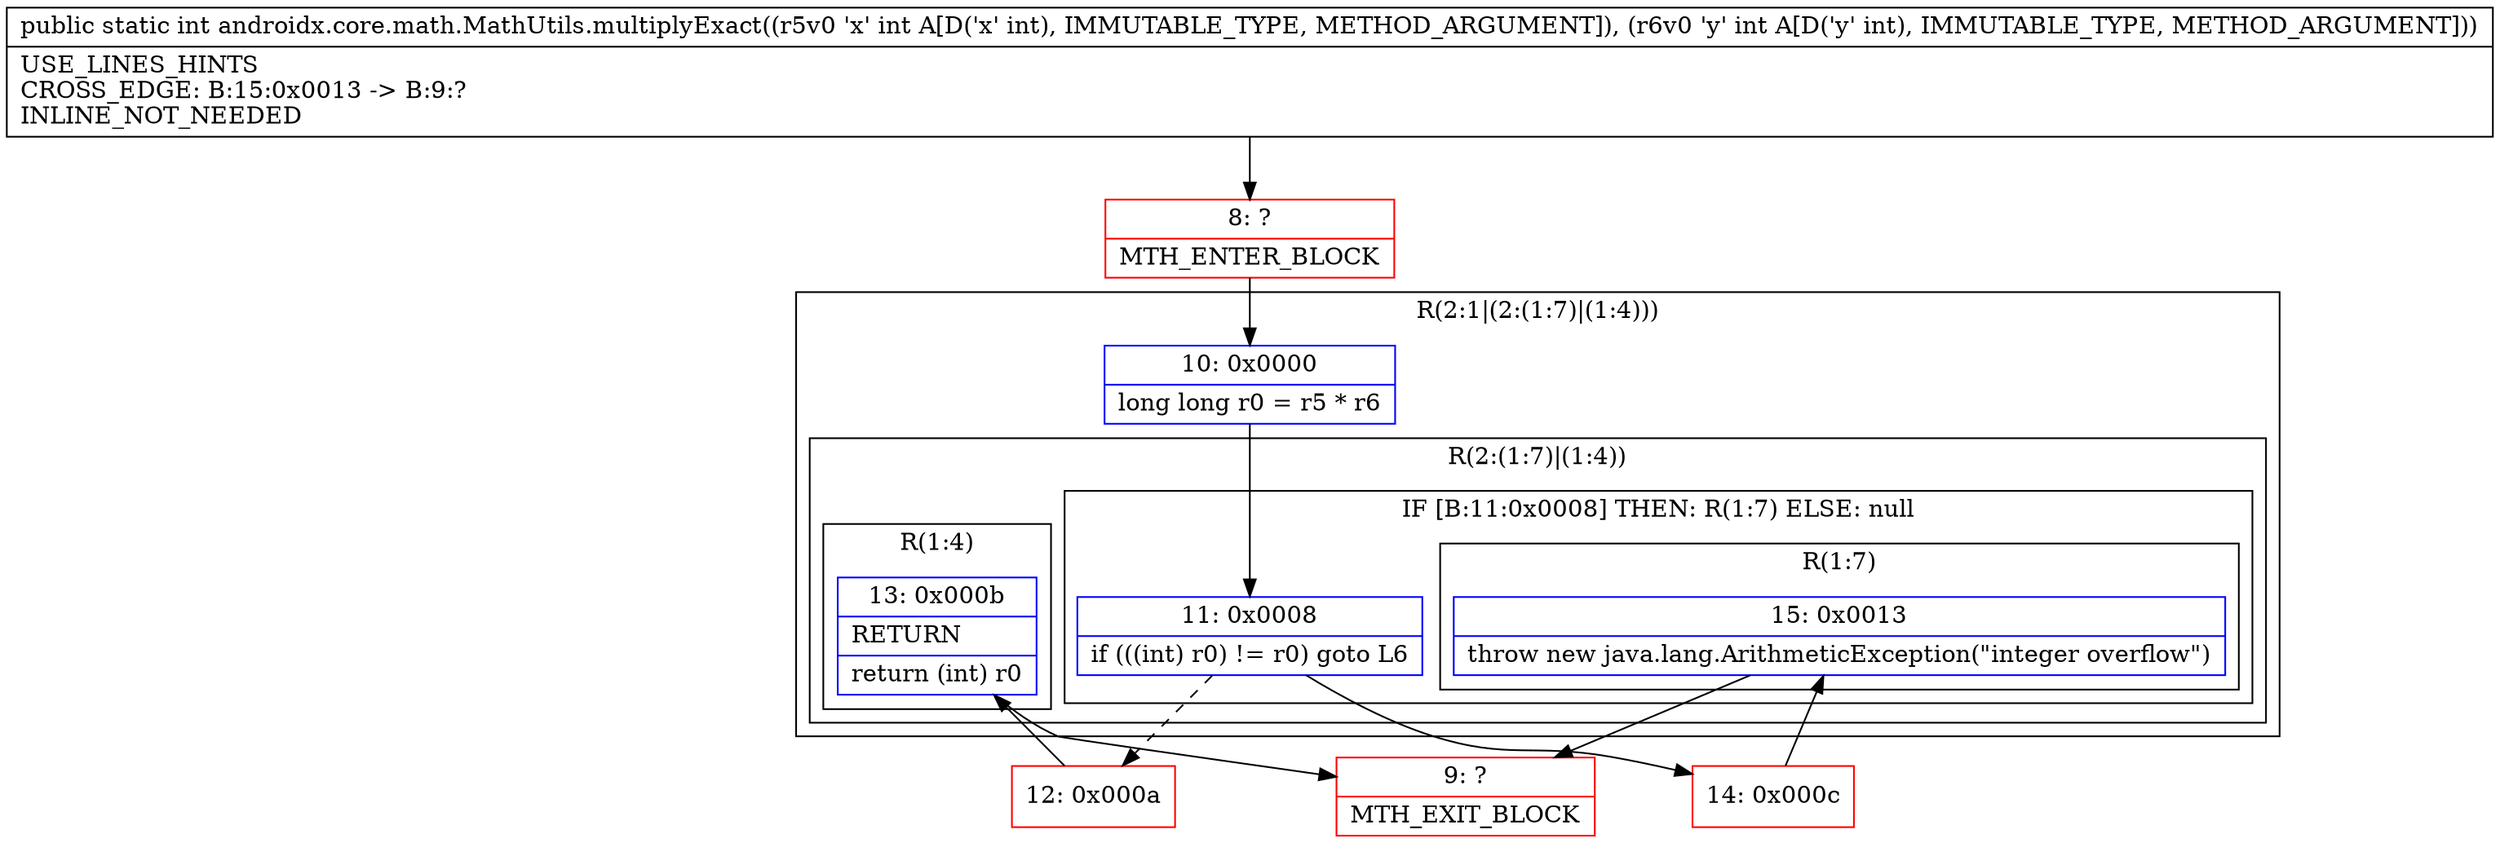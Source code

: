 digraph "CFG forandroidx.core.math.MathUtils.multiplyExact(II)I" {
subgraph cluster_Region_1665162752 {
label = "R(2:1|(2:(1:7)|(1:4)))";
node [shape=record,color=blue];
Node_10 [shape=record,label="{10\:\ 0x0000|long long r0 = r5 * r6\l}"];
subgraph cluster_Region_2121309281 {
label = "R(2:(1:7)|(1:4))";
node [shape=record,color=blue];
subgraph cluster_IfRegion_1959478928 {
label = "IF [B:11:0x0008] THEN: R(1:7) ELSE: null";
node [shape=record,color=blue];
Node_11 [shape=record,label="{11\:\ 0x0008|if (((int) r0) != r0) goto L6\l}"];
subgraph cluster_Region_833377486 {
label = "R(1:7)";
node [shape=record,color=blue];
Node_15 [shape=record,label="{15\:\ 0x0013|throw new java.lang.ArithmeticException(\"integer overflow\")\l}"];
}
}
subgraph cluster_Region_1568697843 {
label = "R(1:4)";
node [shape=record,color=blue];
Node_13 [shape=record,label="{13\:\ 0x000b|RETURN\l|return (int) r0\l}"];
}
}
}
Node_8 [shape=record,color=red,label="{8\:\ ?|MTH_ENTER_BLOCK\l}"];
Node_12 [shape=record,color=red,label="{12\:\ 0x000a}"];
Node_9 [shape=record,color=red,label="{9\:\ ?|MTH_EXIT_BLOCK\l}"];
Node_14 [shape=record,color=red,label="{14\:\ 0x000c}"];
MethodNode[shape=record,label="{public static int androidx.core.math.MathUtils.multiplyExact((r5v0 'x' int A[D('x' int), IMMUTABLE_TYPE, METHOD_ARGUMENT]), (r6v0 'y' int A[D('y' int), IMMUTABLE_TYPE, METHOD_ARGUMENT]))  | USE_LINES_HINTS\lCROSS_EDGE: B:15:0x0013 \-\> B:9:?\lINLINE_NOT_NEEDED\l}"];
MethodNode -> Node_8;Node_10 -> Node_11;
Node_11 -> Node_12[style=dashed];
Node_11 -> Node_14;
Node_15 -> Node_9;
Node_13 -> Node_9;
Node_8 -> Node_10;
Node_12 -> Node_13;
Node_14 -> Node_15;
}

